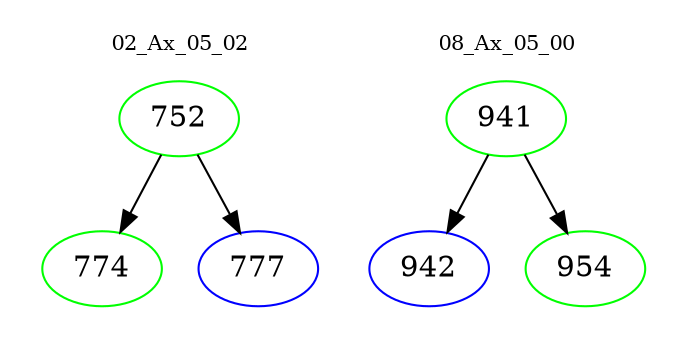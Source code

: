 digraph{
subgraph cluster_0 {
color = white
label = "02_Ax_05_02";
fontsize=10;
T0_752 [label="752", color="green"]
T0_752 -> T0_774 [color="black"]
T0_774 [label="774", color="green"]
T0_752 -> T0_777 [color="black"]
T0_777 [label="777", color="blue"]
}
subgraph cluster_1 {
color = white
label = "08_Ax_05_00";
fontsize=10;
T1_941 [label="941", color="green"]
T1_941 -> T1_942 [color="black"]
T1_942 [label="942", color="blue"]
T1_941 -> T1_954 [color="black"]
T1_954 [label="954", color="green"]
}
}
